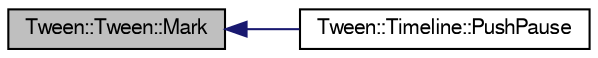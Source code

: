 digraph "Tween::Tween::Mark"
{
  bgcolor="transparent";
  edge [fontname="FreeSans",fontsize="10",labelfontname="FreeSans",labelfontsize="10"];
  node [fontname="FreeSans",fontsize="10",shape=record];
  rankdir="LR";
  Node1 [label="Tween::Tween::Mark",height=0.2,width=0.4,color="black", fillcolor="grey75", style="filled" fontcolor="black"];
  Node1 -> Node2 [dir="back",color="midnightblue",fontsize="10",style="solid",fontname="FreeSans"];
  Node2 [label="Tween::Timeline::PushPause",height=0.2,width=0.4,color="black",URL="$d5/d9c/classTween_1_1Timeline.html#aa721cca8f67051f18ce1a488f204aa78"];
}
